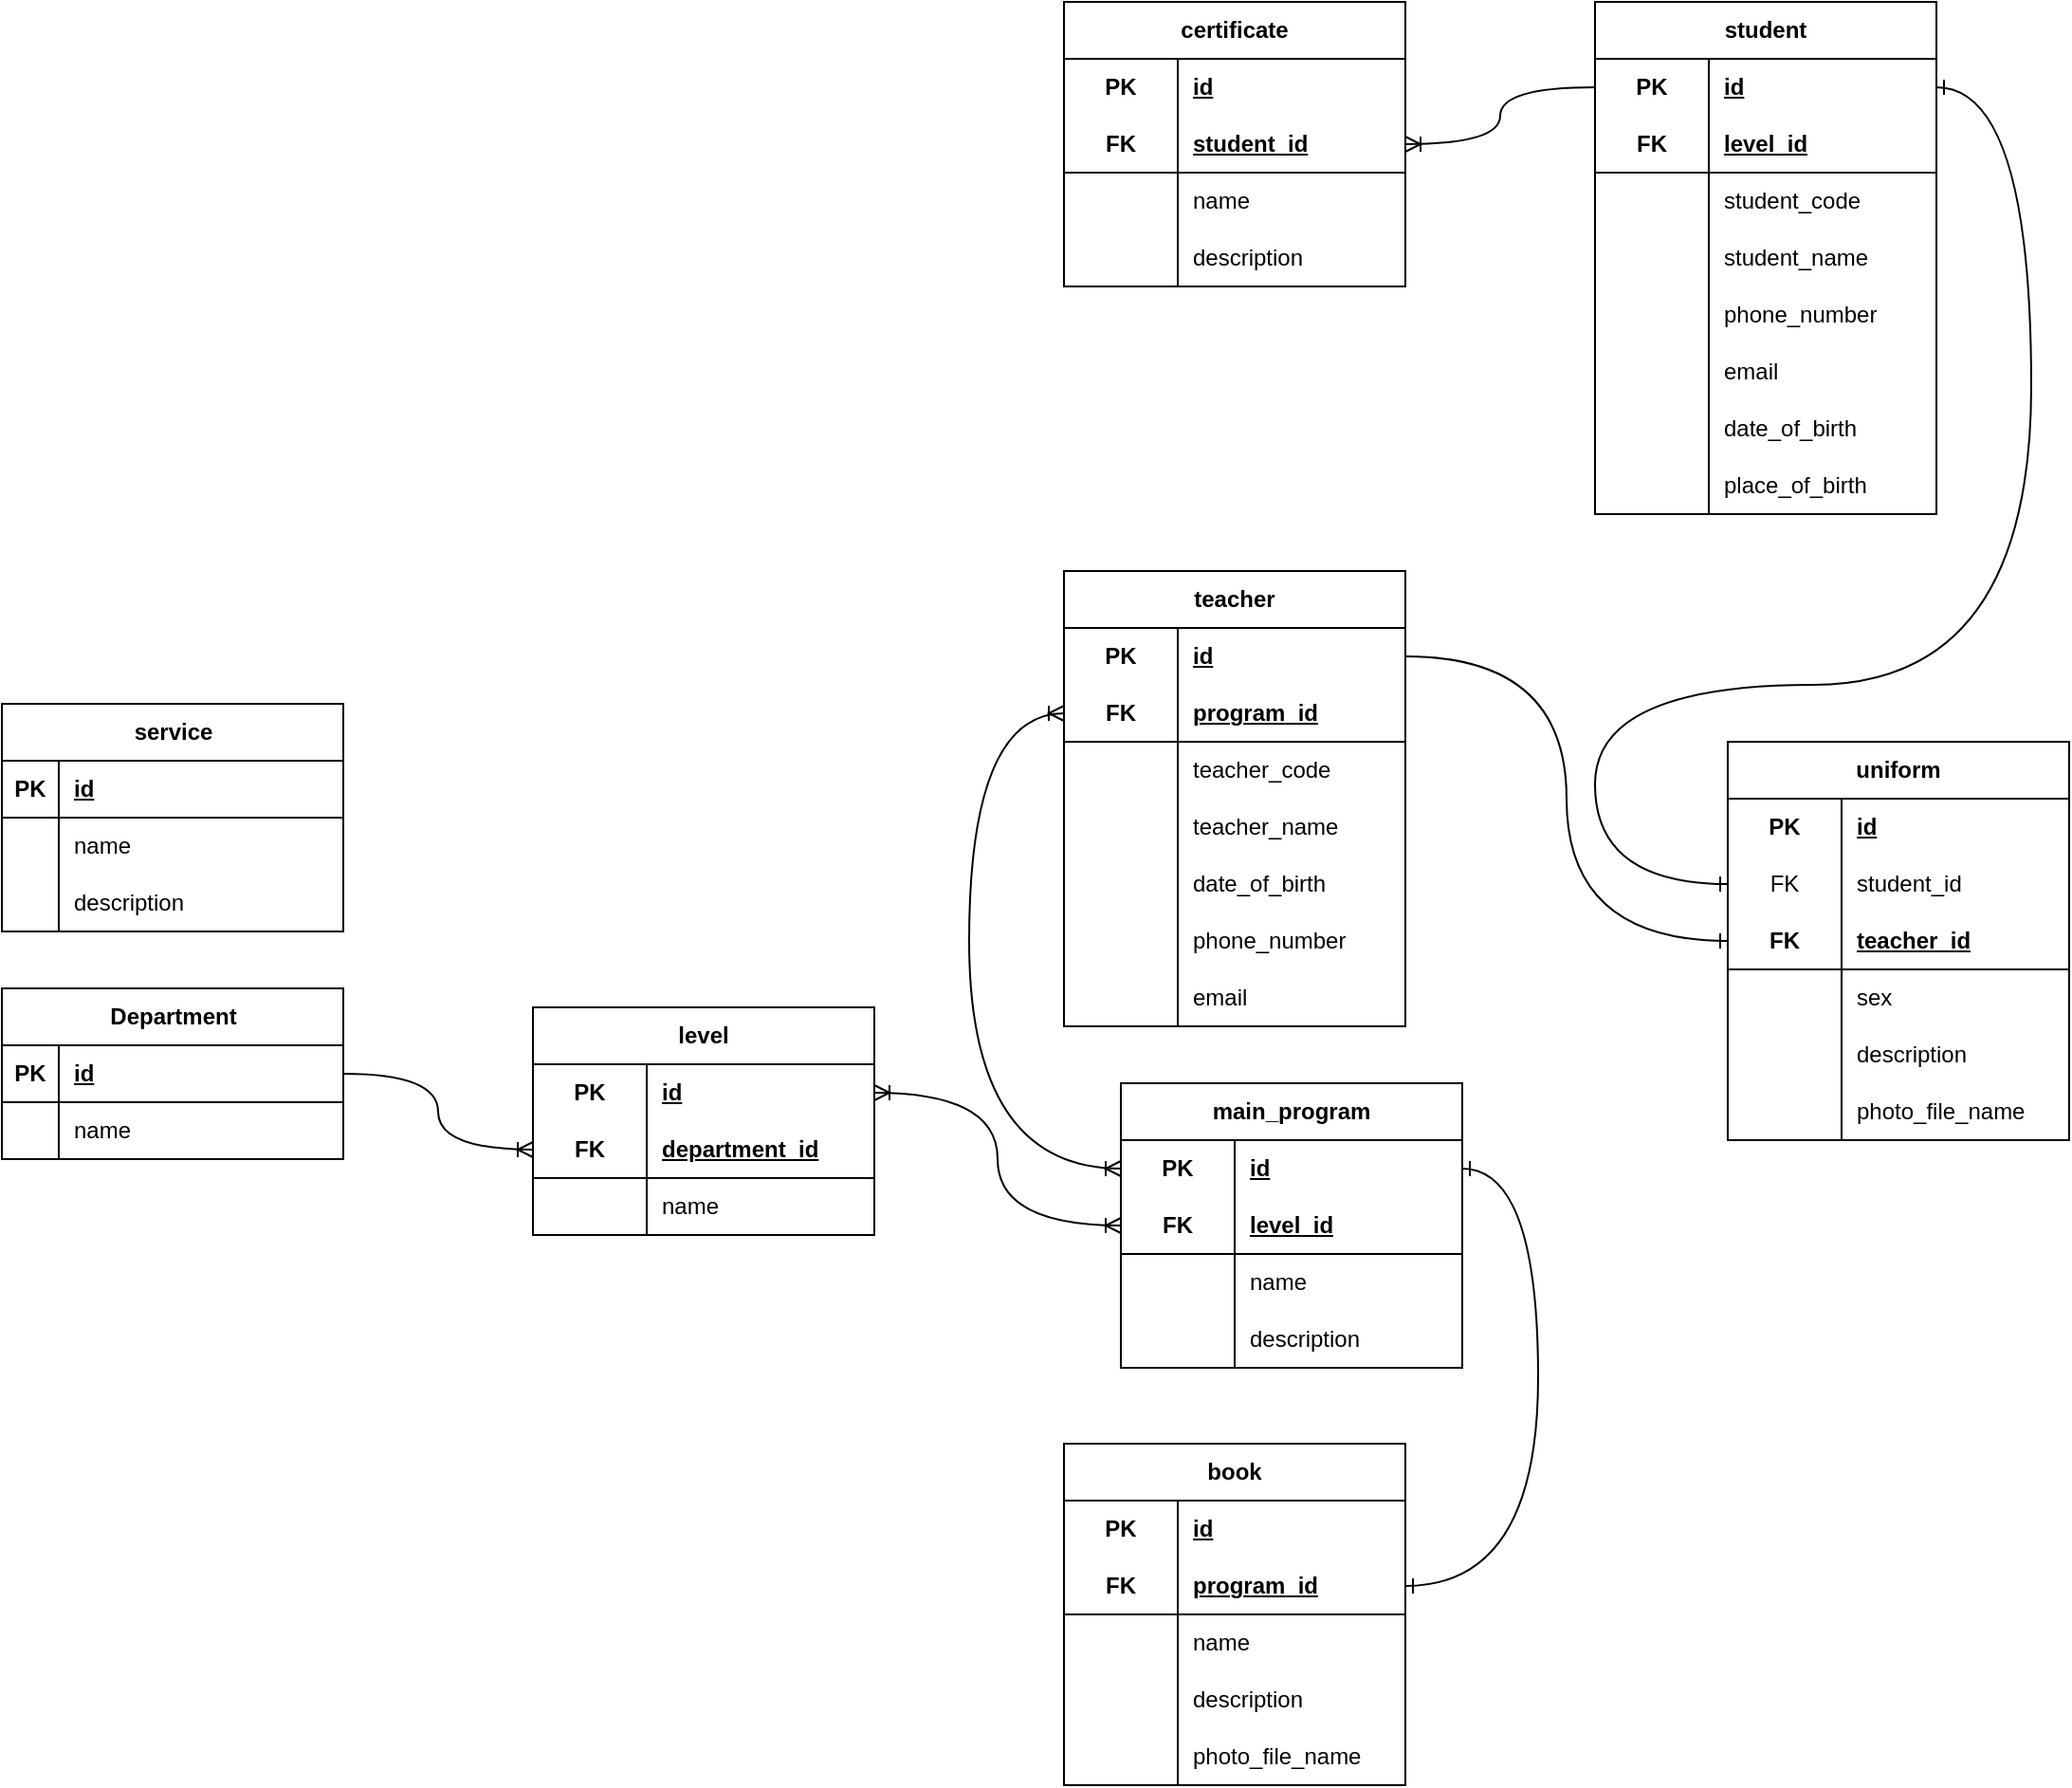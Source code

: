 <mxfile version="21.2.1" type="device">
  <diagram name="Page-1" id="y0yz9DbKpWR77viujBq3">
    <mxGraphModel dx="733" dy="1543" grid="1" gridSize="10" guides="1" tooltips="1" connect="1" arrows="1" fold="1" page="1" pageScale="1" pageWidth="850" pageHeight="1100" math="0" shadow="0">
      <root>
        <mxCell id="0" />
        <mxCell id="1" parent="0" />
        <mxCell id="EQfJL6m2BL5S4sJNzxss-1" value="Department" style="shape=table;startSize=30;container=1;collapsible=1;childLayout=tableLayout;fixedRows=1;rowLines=0;fontStyle=1;align=center;resizeLast=1;html=1;" vertex="1" parent="1">
          <mxGeometry x="30" y="120" width="180" height="90" as="geometry" />
        </mxCell>
        <mxCell id="EQfJL6m2BL5S4sJNzxss-2" value="" style="shape=tableRow;horizontal=0;startSize=0;swimlaneHead=0;swimlaneBody=0;fillColor=none;collapsible=0;dropTarget=0;points=[[0,0.5],[1,0.5]];portConstraint=eastwest;top=0;left=0;right=0;bottom=1;" vertex="1" parent="EQfJL6m2BL5S4sJNzxss-1">
          <mxGeometry y="30" width="180" height="30" as="geometry" />
        </mxCell>
        <mxCell id="EQfJL6m2BL5S4sJNzxss-3" value="PK" style="shape=partialRectangle;connectable=0;fillColor=none;top=0;left=0;bottom=0;right=0;fontStyle=1;overflow=hidden;whiteSpace=wrap;html=1;" vertex="1" parent="EQfJL6m2BL5S4sJNzxss-2">
          <mxGeometry width="30" height="30" as="geometry">
            <mxRectangle width="30" height="30" as="alternateBounds" />
          </mxGeometry>
        </mxCell>
        <mxCell id="EQfJL6m2BL5S4sJNzxss-4" value="id" style="shape=partialRectangle;connectable=0;fillColor=none;top=0;left=0;bottom=0;right=0;align=left;spacingLeft=6;fontStyle=5;overflow=hidden;whiteSpace=wrap;html=1;" vertex="1" parent="EQfJL6m2BL5S4sJNzxss-2">
          <mxGeometry x="30" width="150" height="30" as="geometry">
            <mxRectangle width="150" height="30" as="alternateBounds" />
          </mxGeometry>
        </mxCell>
        <mxCell id="EQfJL6m2BL5S4sJNzxss-5" value="" style="shape=tableRow;horizontal=0;startSize=0;swimlaneHead=0;swimlaneBody=0;fillColor=none;collapsible=0;dropTarget=0;points=[[0,0.5],[1,0.5]];portConstraint=eastwest;top=0;left=0;right=0;bottom=0;" vertex="1" parent="EQfJL6m2BL5S4sJNzxss-1">
          <mxGeometry y="60" width="180" height="30" as="geometry" />
        </mxCell>
        <mxCell id="EQfJL6m2BL5S4sJNzxss-6" value="" style="shape=partialRectangle;connectable=0;fillColor=none;top=0;left=0;bottom=0;right=0;editable=1;overflow=hidden;whiteSpace=wrap;html=1;" vertex="1" parent="EQfJL6m2BL5S4sJNzxss-5">
          <mxGeometry width="30" height="30" as="geometry">
            <mxRectangle width="30" height="30" as="alternateBounds" />
          </mxGeometry>
        </mxCell>
        <mxCell id="EQfJL6m2BL5S4sJNzxss-7" value="name" style="shape=partialRectangle;connectable=0;fillColor=none;top=0;left=0;bottom=0;right=0;align=left;spacingLeft=6;overflow=hidden;whiteSpace=wrap;html=1;" vertex="1" parent="EQfJL6m2BL5S4sJNzxss-5">
          <mxGeometry x="30" width="150" height="30" as="geometry">
            <mxRectangle width="150" height="30" as="alternateBounds" />
          </mxGeometry>
        </mxCell>
        <mxCell id="EQfJL6m2BL5S4sJNzxss-14" value="level" style="shape=table;startSize=30;container=1;collapsible=1;childLayout=tableLayout;fixedRows=1;rowLines=0;fontStyle=1;align=center;resizeLast=1;html=1;whiteSpace=wrap;" vertex="1" parent="1">
          <mxGeometry x="310" y="130" width="180" height="120" as="geometry" />
        </mxCell>
        <mxCell id="EQfJL6m2BL5S4sJNzxss-15" value="" style="shape=tableRow;horizontal=0;startSize=0;swimlaneHead=0;swimlaneBody=0;fillColor=none;collapsible=0;dropTarget=0;points=[[0,0.5],[1,0.5]];portConstraint=eastwest;top=0;left=0;right=0;bottom=0;html=1;" vertex="1" parent="EQfJL6m2BL5S4sJNzxss-14">
          <mxGeometry y="30" width="180" height="30" as="geometry" />
        </mxCell>
        <mxCell id="EQfJL6m2BL5S4sJNzxss-16" value="PK" style="shape=partialRectangle;connectable=0;fillColor=none;top=0;left=0;bottom=0;right=0;fontStyle=1;overflow=hidden;html=1;whiteSpace=wrap;" vertex="1" parent="EQfJL6m2BL5S4sJNzxss-15">
          <mxGeometry width="60" height="30" as="geometry">
            <mxRectangle width="60" height="30" as="alternateBounds" />
          </mxGeometry>
        </mxCell>
        <mxCell id="EQfJL6m2BL5S4sJNzxss-17" value="id" style="shape=partialRectangle;connectable=0;fillColor=none;top=0;left=0;bottom=0;right=0;align=left;spacingLeft=6;fontStyle=5;overflow=hidden;html=1;whiteSpace=wrap;" vertex="1" parent="EQfJL6m2BL5S4sJNzxss-15">
          <mxGeometry x="60" width="120" height="30" as="geometry">
            <mxRectangle width="120" height="30" as="alternateBounds" />
          </mxGeometry>
        </mxCell>
        <mxCell id="EQfJL6m2BL5S4sJNzxss-18" value="" style="shape=tableRow;horizontal=0;startSize=0;swimlaneHead=0;swimlaneBody=0;fillColor=none;collapsible=0;dropTarget=0;points=[[0,0.5],[1,0.5]];portConstraint=eastwest;top=0;left=0;right=0;bottom=1;html=1;" vertex="1" parent="EQfJL6m2BL5S4sJNzxss-14">
          <mxGeometry y="60" width="180" height="30" as="geometry" />
        </mxCell>
        <mxCell id="EQfJL6m2BL5S4sJNzxss-19" value="FK" style="shape=partialRectangle;connectable=0;fillColor=none;top=0;left=0;bottom=0;right=0;fontStyle=1;overflow=hidden;html=1;whiteSpace=wrap;" vertex="1" parent="EQfJL6m2BL5S4sJNzxss-18">
          <mxGeometry width="60" height="30" as="geometry">
            <mxRectangle width="60" height="30" as="alternateBounds" />
          </mxGeometry>
        </mxCell>
        <mxCell id="EQfJL6m2BL5S4sJNzxss-20" value="department_id" style="shape=partialRectangle;connectable=0;fillColor=none;top=0;left=0;bottom=0;right=0;align=left;spacingLeft=6;fontStyle=5;overflow=hidden;html=1;whiteSpace=wrap;" vertex="1" parent="EQfJL6m2BL5S4sJNzxss-18">
          <mxGeometry x="60" width="120" height="30" as="geometry">
            <mxRectangle width="120" height="30" as="alternateBounds" />
          </mxGeometry>
        </mxCell>
        <mxCell id="EQfJL6m2BL5S4sJNzxss-21" value="" style="shape=tableRow;horizontal=0;startSize=0;swimlaneHead=0;swimlaneBody=0;fillColor=none;collapsible=0;dropTarget=0;points=[[0,0.5],[1,0.5]];portConstraint=eastwest;top=0;left=0;right=0;bottom=0;html=1;" vertex="1" parent="EQfJL6m2BL5S4sJNzxss-14">
          <mxGeometry y="90" width="180" height="30" as="geometry" />
        </mxCell>
        <mxCell id="EQfJL6m2BL5S4sJNzxss-22" value="" style="shape=partialRectangle;connectable=0;fillColor=none;top=0;left=0;bottom=0;right=0;editable=1;overflow=hidden;html=1;whiteSpace=wrap;" vertex="1" parent="EQfJL6m2BL5S4sJNzxss-21">
          <mxGeometry width="60" height="30" as="geometry">
            <mxRectangle width="60" height="30" as="alternateBounds" />
          </mxGeometry>
        </mxCell>
        <mxCell id="EQfJL6m2BL5S4sJNzxss-23" value="name" style="shape=partialRectangle;connectable=0;fillColor=none;top=0;left=0;bottom=0;right=0;align=left;spacingLeft=6;overflow=hidden;html=1;whiteSpace=wrap;" vertex="1" parent="EQfJL6m2BL5S4sJNzxss-21">
          <mxGeometry x="60" width="120" height="30" as="geometry">
            <mxRectangle width="120" height="30" as="alternateBounds" />
          </mxGeometry>
        </mxCell>
        <mxCell id="EQfJL6m2BL5S4sJNzxss-30" value="main_program" style="shape=table;startSize=30;container=1;collapsible=1;childLayout=tableLayout;fixedRows=1;rowLines=0;fontStyle=1;align=center;resizeLast=1;html=1;whiteSpace=wrap;" vertex="1" parent="1">
          <mxGeometry x="620" y="170" width="180" height="150" as="geometry" />
        </mxCell>
        <mxCell id="EQfJL6m2BL5S4sJNzxss-31" value="" style="shape=tableRow;horizontal=0;startSize=0;swimlaneHead=0;swimlaneBody=0;fillColor=none;collapsible=0;dropTarget=0;points=[[0,0.5],[1,0.5]];portConstraint=eastwest;top=0;left=0;right=0;bottom=0;html=1;" vertex="1" parent="EQfJL6m2BL5S4sJNzxss-30">
          <mxGeometry y="30" width="180" height="30" as="geometry" />
        </mxCell>
        <mxCell id="EQfJL6m2BL5S4sJNzxss-32" value="PK" style="shape=partialRectangle;connectable=0;fillColor=none;top=0;left=0;bottom=0;right=0;fontStyle=1;overflow=hidden;html=1;whiteSpace=wrap;" vertex="1" parent="EQfJL6m2BL5S4sJNzxss-31">
          <mxGeometry width="60" height="30" as="geometry">
            <mxRectangle width="60" height="30" as="alternateBounds" />
          </mxGeometry>
        </mxCell>
        <mxCell id="EQfJL6m2BL5S4sJNzxss-33" value="id" style="shape=partialRectangle;connectable=0;fillColor=none;top=0;left=0;bottom=0;right=0;align=left;spacingLeft=6;fontStyle=5;overflow=hidden;html=1;whiteSpace=wrap;" vertex="1" parent="EQfJL6m2BL5S4sJNzxss-31">
          <mxGeometry x="60" width="120" height="30" as="geometry">
            <mxRectangle width="120" height="30" as="alternateBounds" />
          </mxGeometry>
        </mxCell>
        <mxCell id="EQfJL6m2BL5S4sJNzxss-34" value="" style="shape=tableRow;horizontal=0;startSize=0;swimlaneHead=0;swimlaneBody=0;fillColor=none;collapsible=0;dropTarget=0;points=[[0,0.5],[1,0.5]];portConstraint=eastwest;top=0;left=0;right=0;bottom=1;html=1;" vertex="1" parent="EQfJL6m2BL5S4sJNzxss-30">
          <mxGeometry y="60" width="180" height="30" as="geometry" />
        </mxCell>
        <mxCell id="EQfJL6m2BL5S4sJNzxss-35" value="FK" style="shape=partialRectangle;connectable=0;fillColor=none;top=0;left=0;bottom=0;right=0;fontStyle=1;overflow=hidden;html=1;whiteSpace=wrap;" vertex="1" parent="EQfJL6m2BL5S4sJNzxss-34">
          <mxGeometry width="60" height="30" as="geometry">
            <mxRectangle width="60" height="30" as="alternateBounds" />
          </mxGeometry>
        </mxCell>
        <mxCell id="EQfJL6m2BL5S4sJNzxss-36" value="level_id" style="shape=partialRectangle;connectable=0;fillColor=none;top=0;left=0;bottom=0;right=0;align=left;spacingLeft=6;fontStyle=5;overflow=hidden;html=1;whiteSpace=wrap;" vertex="1" parent="EQfJL6m2BL5S4sJNzxss-34">
          <mxGeometry x="60" width="120" height="30" as="geometry">
            <mxRectangle width="120" height="30" as="alternateBounds" />
          </mxGeometry>
        </mxCell>
        <mxCell id="EQfJL6m2BL5S4sJNzxss-37" value="" style="shape=tableRow;horizontal=0;startSize=0;swimlaneHead=0;swimlaneBody=0;fillColor=none;collapsible=0;dropTarget=0;points=[[0,0.5],[1,0.5]];portConstraint=eastwest;top=0;left=0;right=0;bottom=0;html=1;" vertex="1" parent="EQfJL6m2BL5S4sJNzxss-30">
          <mxGeometry y="90" width="180" height="30" as="geometry" />
        </mxCell>
        <mxCell id="EQfJL6m2BL5S4sJNzxss-38" value="" style="shape=partialRectangle;connectable=0;fillColor=none;top=0;left=0;bottom=0;right=0;editable=1;overflow=hidden;html=1;whiteSpace=wrap;" vertex="1" parent="EQfJL6m2BL5S4sJNzxss-37">
          <mxGeometry width="60" height="30" as="geometry">
            <mxRectangle width="60" height="30" as="alternateBounds" />
          </mxGeometry>
        </mxCell>
        <mxCell id="EQfJL6m2BL5S4sJNzxss-39" value="name" style="shape=partialRectangle;connectable=0;fillColor=none;top=0;left=0;bottom=0;right=0;align=left;spacingLeft=6;overflow=hidden;html=1;whiteSpace=wrap;" vertex="1" parent="EQfJL6m2BL5S4sJNzxss-37">
          <mxGeometry x="60" width="120" height="30" as="geometry">
            <mxRectangle width="120" height="30" as="alternateBounds" />
          </mxGeometry>
        </mxCell>
        <mxCell id="EQfJL6m2BL5S4sJNzxss-40" value="" style="shape=tableRow;horizontal=0;startSize=0;swimlaneHead=0;swimlaneBody=0;fillColor=none;collapsible=0;dropTarget=0;points=[[0,0.5],[1,0.5]];portConstraint=eastwest;top=0;left=0;right=0;bottom=0;html=1;" vertex="1" parent="EQfJL6m2BL5S4sJNzxss-30">
          <mxGeometry y="120" width="180" height="30" as="geometry" />
        </mxCell>
        <mxCell id="EQfJL6m2BL5S4sJNzxss-41" value="" style="shape=partialRectangle;connectable=0;fillColor=none;top=0;left=0;bottom=0;right=0;editable=1;overflow=hidden;html=1;whiteSpace=wrap;" vertex="1" parent="EQfJL6m2BL5S4sJNzxss-40">
          <mxGeometry width="60" height="30" as="geometry">
            <mxRectangle width="60" height="30" as="alternateBounds" />
          </mxGeometry>
        </mxCell>
        <mxCell id="EQfJL6m2BL5S4sJNzxss-42" value="description" style="shape=partialRectangle;connectable=0;fillColor=none;top=0;left=0;bottom=0;right=0;align=left;spacingLeft=6;overflow=hidden;html=1;whiteSpace=wrap;" vertex="1" parent="EQfJL6m2BL5S4sJNzxss-40">
          <mxGeometry x="60" width="120" height="30" as="geometry">
            <mxRectangle width="120" height="30" as="alternateBounds" />
          </mxGeometry>
        </mxCell>
        <mxCell id="EQfJL6m2BL5S4sJNzxss-43" style="edgeStyle=orthogonalEdgeStyle;rounded=0;orthogonalLoop=1;jettySize=auto;html=1;entryX=0;entryY=0.5;entryDx=0;entryDy=0;endArrow=ERoneToMany;endFill=0;startArrow=ERoneToMany;startFill=0;curved=1;" edge="1" parent="1" source="EQfJL6m2BL5S4sJNzxss-15" target="EQfJL6m2BL5S4sJNzxss-34">
          <mxGeometry relative="1" as="geometry" />
        </mxCell>
        <mxCell id="EQfJL6m2BL5S4sJNzxss-44" style="edgeStyle=orthogonalEdgeStyle;rounded=0;orthogonalLoop=1;jettySize=auto;html=1;entryX=0;entryY=0.5;entryDx=0;entryDy=0;curved=1;endArrow=ERoneToMany;endFill=0;" edge="1" parent="1" source="EQfJL6m2BL5S4sJNzxss-2" target="EQfJL6m2BL5S4sJNzxss-18">
          <mxGeometry relative="1" as="geometry" />
        </mxCell>
        <mxCell id="EQfJL6m2BL5S4sJNzxss-45" value="book" style="shape=table;startSize=30;container=1;collapsible=1;childLayout=tableLayout;fixedRows=1;rowLines=0;fontStyle=1;align=center;resizeLast=1;html=1;whiteSpace=wrap;" vertex="1" parent="1">
          <mxGeometry x="590" y="360" width="180" height="180" as="geometry" />
        </mxCell>
        <mxCell id="EQfJL6m2BL5S4sJNzxss-46" value="" style="shape=tableRow;horizontal=0;startSize=0;swimlaneHead=0;swimlaneBody=0;fillColor=none;collapsible=0;dropTarget=0;points=[[0,0.5],[1,0.5]];portConstraint=eastwest;top=0;left=0;right=0;bottom=0;html=1;" vertex="1" parent="EQfJL6m2BL5S4sJNzxss-45">
          <mxGeometry y="30" width="180" height="30" as="geometry" />
        </mxCell>
        <mxCell id="EQfJL6m2BL5S4sJNzxss-47" value="PK" style="shape=partialRectangle;connectable=0;fillColor=none;top=0;left=0;bottom=0;right=0;fontStyle=1;overflow=hidden;html=1;whiteSpace=wrap;" vertex="1" parent="EQfJL6m2BL5S4sJNzxss-46">
          <mxGeometry width="60" height="30" as="geometry">
            <mxRectangle width="60" height="30" as="alternateBounds" />
          </mxGeometry>
        </mxCell>
        <mxCell id="EQfJL6m2BL5S4sJNzxss-48" value="id" style="shape=partialRectangle;connectable=0;fillColor=none;top=0;left=0;bottom=0;right=0;align=left;spacingLeft=6;fontStyle=5;overflow=hidden;html=1;whiteSpace=wrap;" vertex="1" parent="EQfJL6m2BL5S4sJNzxss-46">
          <mxGeometry x="60" width="120" height="30" as="geometry">
            <mxRectangle width="120" height="30" as="alternateBounds" />
          </mxGeometry>
        </mxCell>
        <mxCell id="EQfJL6m2BL5S4sJNzxss-49" value="" style="shape=tableRow;horizontal=0;startSize=0;swimlaneHead=0;swimlaneBody=0;fillColor=none;collapsible=0;dropTarget=0;points=[[0,0.5],[1,0.5]];portConstraint=eastwest;top=0;left=0;right=0;bottom=1;html=1;" vertex="1" parent="EQfJL6m2BL5S4sJNzxss-45">
          <mxGeometry y="60" width="180" height="30" as="geometry" />
        </mxCell>
        <mxCell id="EQfJL6m2BL5S4sJNzxss-50" value="FK" style="shape=partialRectangle;connectable=0;fillColor=none;top=0;left=0;bottom=0;right=0;fontStyle=1;overflow=hidden;html=1;whiteSpace=wrap;" vertex="1" parent="EQfJL6m2BL5S4sJNzxss-49">
          <mxGeometry width="60" height="30" as="geometry">
            <mxRectangle width="60" height="30" as="alternateBounds" />
          </mxGeometry>
        </mxCell>
        <mxCell id="EQfJL6m2BL5S4sJNzxss-51" value="program_id" style="shape=partialRectangle;connectable=0;fillColor=none;top=0;left=0;bottom=0;right=0;align=left;spacingLeft=6;fontStyle=5;overflow=hidden;html=1;whiteSpace=wrap;" vertex="1" parent="EQfJL6m2BL5S4sJNzxss-49">
          <mxGeometry x="60" width="120" height="30" as="geometry">
            <mxRectangle width="120" height="30" as="alternateBounds" />
          </mxGeometry>
        </mxCell>
        <mxCell id="EQfJL6m2BL5S4sJNzxss-52" value="" style="shape=tableRow;horizontal=0;startSize=0;swimlaneHead=0;swimlaneBody=0;fillColor=none;collapsible=0;dropTarget=0;points=[[0,0.5],[1,0.5]];portConstraint=eastwest;top=0;left=0;right=0;bottom=0;html=1;" vertex="1" parent="EQfJL6m2BL5S4sJNzxss-45">
          <mxGeometry y="90" width="180" height="30" as="geometry" />
        </mxCell>
        <mxCell id="EQfJL6m2BL5S4sJNzxss-53" value="" style="shape=partialRectangle;connectable=0;fillColor=none;top=0;left=0;bottom=0;right=0;editable=1;overflow=hidden;html=1;whiteSpace=wrap;" vertex="1" parent="EQfJL6m2BL5S4sJNzxss-52">
          <mxGeometry width="60" height="30" as="geometry">
            <mxRectangle width="60" height="30" as="alternateBounds" />
          </mxGeometry>
        </mxCell>
        <mxCell id="EQfJL6m2BL5S4sJNzxss-54" value="name" style="shape=partialRectangle;connectable=0;fillColor=none;top=0;left=0;bottom=0;right=0;align=left;spacingLeft=6;overflow=hidden;html=1;whiteSpace=wrap;" vertex="1" parent="EQfJL6m2BL5S4sJNzxss-52">
          <mxGeometry x="60" width="120" height="30" as="geometry">
            <mxRectangle width="120" height="30" as="alternateBounds" />
          </mxGeometry>
        </mxCell>
        <mxCell id="EQfJL6m2BL5S4sJNzxss-55" value="" style="shape=tableRow;horizontal=0;startSize=0;swimlaneHead=0;swimlaneBody=0;fillColor=none;collapsible=0;dropTarget=0;points=[[0,0.5],[1,0.5]];portConstraint=eastwest;top=0;left=0;right=0;bottom=0;html=1;" vertex="1" parent="EQfJL6m2BL5S4sJNzxss-45">
          <mxGeometry y="120" width="180" height="30" as="geometry" />
        </mxCell>
        <mxCell id="EQfJL6m2BL5S4sJNzxss-56" value="" style="shape=partialRectangle;connectable=0;fillColor=none;top=0;left=0;bottom=0;right=0;editable=1;overflow=hidden;html=1;whiteSpace=wrap;" vertex="1" parent="EQfJL6m2BL5S4sJNzxss-55">
          <mxGeometry width="60" height="30" as="geometry">
            <mxRectangle width="60" height="30" as="alternateBounds" />
          </mxGeometry>
        </mxCell>
        <mxCell id="EQfJL6m2BL5S4sJNzxss-57" value="description" style="shape=partialRectangle;connectable=0;fillColor=none;top=0;left=0;bottom=0;right=0;align=left;spacingLeft=6;overflow=hidden;html=1;whiteSpace=wrap;" vertex="1" parent="EQfJL6m2BL5S4sJNzxss-55">
          <mxGeometry x="60" width="120" height="30" as="geometry">
            <mxRectangle width="120" height="30" as="alternateBounds" />
          </mxGeometry>
        </mxCell>
        <mxCell id="EQfJL6m2BL5S4sJNzxss-62" value="" style="shape=tableRow;horizontal=0;startSize=0;swimlaneHead=0;swimlaneBody=0;fillColor=none;collapsible=0;dropTarget=0;points=[[0,0.5],[1,0.5]];portConstraint=eastwest;top=0;left=0;right=0;bottom=0;html=1;" vertex="1" parent="EQfJL6m2BL5S4sJNzxss-45">
          <mxGeometry y="150" width="180" height="30" as="geometry" />
        </mxCell>
        <mxCell id="EQfJL6m2BL5S4sJNzxss-63" value="" style="shape=partialRectangle;connectable=0;fillColor=none;top=0;left=0;bottom=0;right=0;editable=1;overflow=hidden;html=1;whiteSpace=wrap;" vertex="1" parent="EQfJL6m2BL5S4sJNzxss-62">
          <mxGeometry width="60" height="30" as="geometry">
            <mxRectangle width="60" height="30" as="alternateBounds" />
          </mxGeometry>
        </mxCell>
        <mxCell id="EQfJL6m2BL5S4sJNzxss-64" value="photo_file_name" style="shape=partialRectangle;connectable=0;fillColor=none;top=0;left=0;bottom=0;right=0;align=left;spacingLeft=6;overflow=hidden;html=1;whiteSpace=wrap;" vertex="1" parent="EQfJL6m2BL5S4sJNzxss-62">
          <mxGeometry x="60" width="120" height="30" as="geometry">
            <mxRectangle width="120" height="30" as="alternateBounds" />
          </mxGeometry>
        </mxCell>
        <mxCell id="EQfJL6m2BL5S4sJNzxss-58" style="edgeStyle=orthogonalEdgeStyle;rounded=0;orthogonalLoop=1;jettySize=auto;html=1;entryX=1;entryY=0.5;entryDx=0;entryDy=0;curved=1;endArrow=ERone;endFill=0;startArrow=ERone;startFill=0;" edge="1" parent="1" source="EQfJL6m2BL5S4sJNzxss-31" target="EQfJL6m2BL5S4sJNzxss-49">
          <mxGeometry relative="1" as="geometry">
            <Array as="points">
              <mxPoint x="840" y="215" />
              <mxPoint x="840" y="435" />
            </Array>
          </mxGeometry>
        </mxCell>
        <mxCell id="EQfJL6m2BL5S4sJNzxss-65" value="teacher" style="shape=table;startSize=30;container=1;collapsible=1;childLayout=tableLayout;fixedRows=1;rowLines=0;fontStyle=1;align=center;resizeLast=1;html=1;whiteSpace=wrap;" vertex="1" parent="1">
          <mxGeometry x="590" y="-100" width="180" height="240" as="geometry" />
        </mxCell>
        <mxCell id="EQfJL6m2BL5S4sJNzxss-66" value="" style="shape=tableRow;horizontal=0;startSize=0;swimlaneHead=0;swimlaneBody=0;fillColor=none;collapsible=0;dropTarget=0;points=[[0,0.5],[1,0.5]];portConstraint=eastwest;top=0;left=0;right=0;bottom=0;html=1;" vertex="1" parent="EQfJL6m2BL5S4sJNzxss-65">
          <mxGeometry y="30" width="180" height="30" as="geometry" />
        </mxCell>
        <mxCell id="EQfJL6m2BL5S4sJNzxss-67" value="PK" style="shape=partialRectangle;connectable=0;fillColor=none;top=0;left=0;bottom=0;right=0;fontStyle=1;overflow=hidden;html=1;whiteSpace=wrap;" vertex="1" parent="EQfJL6m2BL5S4sJNzxss-66">
          <mxGeometry width="60" height="30" as="geometry">
            <mxRectangle width="60" height="30" as="alternateBounds" />
          </mxGeometry>
        </mxCell>
        <mxCell id="EQfJL6m2BL5S4sJNzxss-68" value="id" style="shape=partialRectangle;connectable=0;fillColor=none;top=0;left=0;bottom=0;right=0;align=left;spacingLeft=6;fontStyle=5;overflow=hidden;html=1;whiteSpace=wrap;" vertex="1" parent="EQfJL6m2BL5S4sJNzxss-66">
          <mxGeometry x="60" width="120" height="30" as="geometry">
            <mxRectangle width="120" height="30" as="alternateBounds" />
          </mxGeometry>
        </mxCell>
        <mxCell id="EQfJL6m2BL5S4sJNzxss-69" value="" style="shape=tableRow;horizontal=0;startSize=0;swimlaneHead=0;swimlaneBody=0;fillColor=none;collapsible=0;dropTarget=0;points=[[0,0.5],[1,0.5]];portConstraint=eastwest;top=0;left=0;right=0;bottom=1;html=1;" vertex="1" parent="EQfJL6m2BL5S4sJNzxss-65">
          <mxGeometry y="60" width="180" height="30" as="geometry" />
        </mxCell>
        <mxCell id="EQfJL6m2BL5S4sJNzxss-70" value="FK" style="shape=partialRectangle;connectable=0;fillColor=none;top=0;left=0;bottom=0;right=0;fontStyle=1;overflow=hidden;html=1;whiteSpace=wrap;" vertex="1" parent="EQfJL6m2BL5S4sJNzxss-69">
          <mxGeometry width="60" height="30" as="geometry">
            <mxRectangle width="60" height="30" as="alternateBounds" />
          </mxGeometry>
        </mxCell>
        <mxCell id="EQfJL6m2BL5S4sJNzxss-71" value="program_id" style="shape=partialRectangle;connectable=0;fillColor=none;top=0;left=0;bottom=0;right=0;align=left;spacingLeft=6;fontStyle=5;overflow=hidden;html=1;whiteSpace=wrap;" vertex="1" parent="EQfJL6m2BL5S4sJNzxss-69">
          <mxGeometry x="60" width="120" height="30" as="geometry">
            <mxRectangle width="120" height="30" as="alternateBounds" />
          </mxGeometry>
        </mxCell>
        <mxCell id="EQfJL6m2BL5S4sJNzxss-72" value="" style="shape=tableRow;horizontal=0;startSize=0;swimlaneHead=0;swimlaneBody=0;fillColor=none;collapsible=0;dropTarget=0;points=[[0,0.5],[1,0.5]];portConstraint=eastwest;top=0;left=0;right=0;bottom=0;html=1;" vertex="1" parent="EQfJL6m2BL5S4sJNzxss-65">
          <mxGeometry y="90" width="180" height="30" as="geometry" />
        </mxCell>
        <mxCell id="EQfJL6m2BL5S4sJNzxss-73" value="" style="shape=partialRectangle;connectable=0;fillColor=none;top=0;left=0;bottom=0;right=0;editable=1;overflow=hidden;html=1;whiteSpace=wrap;" vertex="1" parent="EQfJL6m2BL5S4sJNzxss-72">
          <mxGeometry width="60" height="30" as="geometry">
            <mxRectangle width="60" height="30" as="alternateBounds" />
          </mxGeometry>
        </mxCell>
        <mxCell id="EQfJL6m2BL5S4sJNzxss-74" value="teacher_code" style="shape=partialRectangle;connectable=0;fillColor=none;top=0;left=0;bottom=0;right=0;align=left;spacingLeft=6;overflow=hidden;html=1;whiteSpace=wrap;" vertex="1" parent="EQfJL6m2BL5S4sJNzxss-72">
          <mxGeometry x="60" width="120" height="30" as="geometry">
            <mxRectangle width="120" height="30" as="alternateBounds" />
          </mxGeometry>
        </mxCell>
        <mxCell id="EQfJL6m2BL5S4sJNzxss-75" value="" style="shape=tableRow;horizontal=0;startSize=0;swimlaneHead=0;swimlaneBody=0;fillColor=none;collapsible=0;dropTarget=0;points=[[0,0.5],[1,0.5]];portConstraint=eastwest;top=0;left=0;right=0;bottom=0;html=1;" vertex="1" parent="EQfJL6m2BL5S4sJNzxss-65">
          <mxGeometry y="120" width="180" height="30" as="geometry" />
        </mxCell>
        <mxCell id="EQfJL6m2BL5S4sJNzxss-76" value="" style="shape=partialRectangle;connectable=0;fillColor=none;top=0;left=0;bottom=0;right=0;editable=1;overflow=hidden;html=1;whiteSpace=wrap;" vertex="1" parent="EQfJL6m2BL5S4sJNzxss-75">
          <mxGeometry width="60" height="30" as="geometry">
            <mxRectangle width="60" height="30" as="alternateBounds" />
          </mxGeometry>
        </mxCell>
        <mxCell id="EQfJL6m2BL5S4sJNzxss-77" value="teacher_name" style="shape=partialRectangle;connectable=0;fillColor=none;top=0;left=0;bottom=0;right=0;align=left;spacingLeft=6;overflow=hidden;html=1;whiteSpace=wrap;" vertex="1" parent="EQfJL6m2BL5S4sJNzxss-75">
          <mxGeometry x="60" width="120" height="30" as="geometry">
            <mxRectangle width="120" height="30" as="alternateBounds" />
          </mxGeometry>
        </mxCell>
        <mxCell id="EQfJL6m2BL5S4sJNzxss-159" value="" style="shape=tableRow;horizontal=0;startSize=0;swimlaneHead=0;swimlaneBody=0;fillColor=none;collapsible=0;dropTarget=0;points=[[0,0.5],[1,0.5]];portConstraint=eastwest;top=0;left=0;right=0;bottom=0;html=1;" vertex="1" parent="EQfJL6m2BL5S4sJNzxss-65">
          <mxGeometry y="150" width="180" height="30" as="geometry" />
        </mxCell>
        <mxCell id="EQfJL6m2BL5S4sJNzxss-160" value="" style="shape=partialRectangle;connectable=0;fillColor=none;top=0;left=0;bottom=0;right=0;editable=1;overflow=hidden;html=1;whiteSpace=wrap;" vertex="1" parent="EQfJL6m2BL5S4sJNzxss-159">
          <mxGeometry width="60" height="30" as="geometry">
            <mxRectangle width="60" height="30" as="alternateBounds" />
          </mxGeometry>
        </mxCell>
        <mxCell id="EQfJL6m2BL5S4sJNzxss-161" value="date_of_birth" style="shape=partialRectangle;connectable=0;fillColor=none;top=0;left=0;bottom=0;right=0;align=left;spacingLeft=6;overflow=hidden;html=1;whiteSpace=wrap;" vertex="1" parent="EQfJL6m2BL5S4sJNzxss-159">
          <mxGeometry x="60" width="120" height="30" as="geometry">
            <mxRectangle width="120" height="30" as="alternateBounds" />
          </mxGeometry>
        </mxCell>
        <mxCell id="EQfJL6m2BL5S4sJNzxss-162" value="" style="shape=tableRow;horizontal=0;startSize=0;swimlaneHead=0;swimlaneBody=0;fillColor=none;collapsible=0;dropTarget=0;points=[[0,0.5],[1,0.5]];portConstraint=eastwest;top=0;left=0;right=0;bottom=0;html=1;" vertex="1" parent="EQfJL6m2BL5S4sJNzxss-65">
          <mxGeometry y="180" width="180" height="30" as="geometry" />
        </mxCell>
        <mxCell id="EQfJL6m2BL5S4sJNzxss-163" value="" style="shape=partialRectangle;connectable=0;fillColor=none;top=0;left=0;bottom=0;right=0;editable=1;overflow=hidden;html=1;whiteSpace=wrap;" vertex="1" parent="EQfJL6m2BL5S4sJNzxss-162">
          <mxGeometry width="60" height="30" as="geometry">
            <mxRectangle width="60" height="30" as="alternateBounds" />
          </mxGeometry>
        </mxCell>
        <mxCell id="EQfJL6m2BL5S4sJNzxss-164" value="phone_number" style="shape=partialRectangle;connectable=0;fillColor=none;top=0;left=0;bottom=0;right=0;align=left;spacingLeft=6;overflow=hidden;html=1;whiteSpace=wrap;" vertex="1" parent="EQfJL6m2BL5S4sJNzxss-162">
          <mxGeometry x="60" width="120" height="30" as="geometry">
            <mxRectangle width="120" height="30" as="alternateBounds" />
          </mxGeometry>
        </mxCell>
        <mxCell id="EQfJL6m2BL5S4sJNzxss-165" value="" style="shape=tableRow;horizontal=0;startSize=0;swimlaneHead=0;swimlaneBody=0;fillColor=none;collapsible=0;dropTarget=0;points=[[0,0.5],[1,0.5]];portConstraint=eastwest;top=0;left=0;right=0;bottom=0;html=1;" vertex="1" parent="EQfJL6m2BL5S4sJNzxss-65">
          <mxGeometry y="210" width="180" height="30" as="geometry" />
        </mxCell>
        <mxCell id="EQfJL6m2BL5S4sJNzxss-166" value="" style="shape=partialRectangle;connectable=0;fillColor=none;top=0;left=0;bottom=0;right=0;editable=1;overflow=hidden;html=1;whiteSpace=wrap;" vertex="1" parent="EQfJL6m2BL5S4sJNzxss-165">
          <mxGeometry width="60" height="30" as="geometry">
            <mxRectangle width="60" height="30" as="alternateBounds" />
          </mxGeometry>
        </mxCell>
        <mxCell id="EQfJL6m2BL5S4sJNzxss-167" value="email" style="shape=partialRectangle;connectable=0;fillColor=none;top=0;left=0;bottom=0;right=0;align=left;spacingLeft=6;overflow=hidden;html=1;whiteSpace=wrap;" vertex="1" parent="EQfJL6m2BL5S4sJNzxss-165">
          <mxGeometry x="60" width="120" height="30" as="geometry">
            <mxRectangle width="120" height="30" as="alternateBounds" />
          </mxGeometry>
        </mxCell>
        <mxCell id="EQfJL6m2BL5S4sJNzxss-80" value="uniform" style="shape=table;startSize=30;container=1;collapsible=1;childLayout=tableLayout;fixedRows=1;rowLines=0;fontStyle=1;align=center;resizeLast=1;html=1;whiteSpace=wrap;" vertex="1" parent="1">
          <mxGeometry x="940" y="-10" width="180" height="210" as="geometry" />
        </mxCell>
        <mxCell id="EQfJL6m2BL5S4sJNzxss-81" value="" style="shape=tableRow;horizontal=0;startSize=0;swimlaneHead=0;swimlaneBody=0;fillColor=none;collapsible=0;dropTarget=0;points=[[0,0.5],[1,0.5]];portConstraint=eastwest;top=0;left=0;right=0;bottom=0;html=1;" vertex="1" parent="EQfJL6m2BL5S4sJNzxss-80">
          <mxGeometry y="30" width="180" height="30" as="geometry" />
        </mxCell>
        <mxCell id="EQfJL6m2BL5S4sJNzxss-82" value="PK" style="shape=partialRectangle;connectable=0;fillColor=none;top=0;left=0;bottom=0;right=0;fontStyle=1;overflow=hidden;html=1;whiteSpace=wrap;" vertex="1" parent="EQfJL6m2BL5S4sJNzxss-81">
          <mxGeometry width="60" height="30" as="geometry">
            <mxRectangle width="60" height="30" as="alternateBounds" />
          </mxGeometry>
        </mxCell>
        <mxCell id="EQfJL6m2BL5S4sJNzxss-83" value="id" style="shape=partialRectangle;connectable=0;fillColor=none;top=0;left=0;bottom=0;right=0;align=left;spacingLeft=6;fontStyle=5;overflow=hidden;html=1;whiteSpace=wrap;" vertex="1" parent="EQfJL6m2BL5S4sJNzxss-81">
          <mxGeometry x="60" width="120" height="30" as="geometry">
            <mxRectangle width="120" height="30" as="alternateBounds" />
          </mxGeometry>
        </mxCell>
        <mxCell id="EQfJL6m2BL5S4sJNzxss-97" value="" style="shape=tableRow;horizontal=0;startSize=0;swimlaneHead=0;swimlaneBody=0;fillColor=none;collapsible=0;dropTarget=0;points=[[0,0.5],[1,0.5]];portConstraint=eastwest;top=0;left=0;right=0;bottom=0;" vertex="1" parent="EQfJL6m2BL5S4sJNzxss-80">
          <mxGeometry y="60" width="180" height="30" as="geometry" />
        </mxCell>
        <mxCell id="EQfJL6m2BL5S4sJNzxss-98" value="FK" style="shape=partialRectangle;connectable=0;fillColor=none;top=0;left=0;bottom=0;right=0;fontStyle=0;overflow=hidden;whiteSpace=wrap;html=1;" vertex="1" parent="EQfJL6m2BL5S4sJNzxss-97">
          <mxGeometry width="60" height="30" as="geometry">
            <mxRectangle width="60" height="30" as="alternateBounds" />
          </mxGeometry>
        </mxCell>
        <mxCell id="EQfJL6m2BL5S4sJNzxss-99" value="student_id" style="shape=partialRectangle;connectable=0;fillColor=none;top=0;left=0;bottom=0;right=0;align=left;spacingLeft=6;fontStyle=0;overflow=hidden;whiteSpace=wrap;html=1;" vertex="1" parent="EQfJL6m2BL5S4sJNzxss-97">
          <mxGeometry x="60" width="120" height="30" as="geometry">
            <mxRectangle width="120" height="30" as="alternateBounds" />
          </mxGeometry>
        </mxCell>
        <mxCell id="EQfJL6m2BL5S4sJNzxss-84" value="" style="shape=tableRow;horizontal=0;startSize=0;swimlaneHead=0;swimlaneBody=0;fillColor=none;collapsible=0;dropTarget=0;points=[[0,0.5],[1,0.5]];portConstraint=eastwest;top=0;left=0;right=0;bottom=1;html=1;" vertex="1" parent="EQfJL6m2BL5S4sJNzxss-80">
          <mxGeometry y="90" width="180" height="30" as="geometry" />
        </mxCell>
        <mxCell id="EQfJL6m2BL5S4sJNzxss-85" value="FK" style="shape=partialRectangle;connectable=0;fillColor=none;top=0;left=0;bottom=0;right=0;fontStyle=1;overflow=hidden;html=1;whiteSpace=wrap;" vertex="1" parent="EQfJL6m2BL5S4sJNzxss-84">
          <mxGeometry width="60" height="30" as="geometry">
            <mxRectangle width="60" height="30" as="alternateBounds" />
          </mxGeometry>
        </mxCell>
        <mxCell id="EQfJL6m2BL5S4sJNzxss-86" value="teacher_id" style="shape=partialRectangle;connectable=0;fillColor=none;top=0;left=0;bottom=0;right=0;align=left;spacingLeft=6;fontStyle=5;overflow=hidden;html=1;whiteSpace=wrap;" vertex="1" parent="EQfJL6m2BL5S4sJNzxss-84">
          <mxGeometry x="60" width="120" height="30" as="geometry">
            <mxRectangle width="120" height="30" as="alternateBounds" />
          </mxGeometry>
        </mxCell>
        <mxCell id="EQfJL6m2BL5S4sJNzxss-87" value="" style="shape=tableRow;horizontal=0;startSize=0;swimlaneHead=0;swimlaneBody=0;fillColor=none;collapsible=0;dropTarget=0;points=[[0,0.5],[1,0.5]];portConstraint=eastwest;top=0;left=0;right=0;bottom=0;html=1;" vertex="1" parent="EQfJL6m2BL5S4sJNzxss-80">
          <mxGeometry y="120" width="180" height="30" as="geometry" />
        </mxCell>
        <mxCell id="EQfJL6m2BL5S4sJNzxss-88" value="" style="shape=partialRectangle;connectable=0;fillColor=none;top=0;left=0;bottom=0;right=0;editable=1;overflow=hidden;html=1;whiteSpace=wrap;" vertex="1" parent="EQfJL6m2BL5S4sJNzxss-87">
          <mxGeometry width="60" height="30" as="geometry">
            <mxRectangle width="60" height="30" as="alternateBounds" />
          </mxGeometry>
        </mxCell>
        <mxCell id="EQfJL6m2BL5S4sJNzxss-89" value="sex" style="shape=partialRectangle;connectable=0;fillColor=none;top=0;left=0;bottom=0;right=0;align=left;spacingLeft=6;overflow=hidden;html=1;whiteSpace=wrap;" vertex="1" parent="EQfJL6m2BL5S4sJNzxss-87">
          <mxGeometry x="60" width="120" height="30" as="geometry">
            <mxRectangle width="120" height="30" as="alternateBounds" />
          </mxGeometry>
        </mxCell>
        <mxCell id="EQfJL6m2BL5S4sJNzxss-90" value="" style="shape=tableRow;horizontal=0;startSize=0;swimlaneHead=0;swimlaneBody=0;fillColor=none;collapsible=0;dropTarget=0;points=[[0,0.5],[1,0.5]];portConstraint=eastwest;top=0;left=0;right=0;bottom=0;html=1;" vertex="1" parent="EQfJL6m2BL5S4sJNzxss-80">
          <mxGeometry y="150" width="180" height="30" as="geometry" />
        </mxCell>
        <mxCell id="EQfJL6m2BL5S4sJNzxss-91" value="" style="shape=partialRectangle;connectable=0;fillColor=none;top=0;left=0;bottom=0;right=0;editable=1;overflow=hidden;html=1;whiteSpace=wrap;" vertex="1" parent="EQfJL6m2BL5S4sJNzxss-90">
          <mxGeometry width="60" height="30" as="geometry">
            <mxRectangle width="60" height="30" as="alternateBounds" />
          </mxGeometry>
        </mxCell>
        <mxCell id="EQfJL6m2BL5S4sJNzxss-92" value="description" style="shape=partialRectangle;connectable=0;fillColor=none;top=0;left=0;bottom=0;right=0;align=left;spacingLeft=6;overflow=hidden;html=1;whiteSpace=wrap;" vertex="1" parent="EQfJL6m2BL5S4sJNzxss-90">
          <mxGeometry x="60" width="120" height="30" as="geometry">
            <mxRectangle width="120" height="30" as="alternateBounds" />
          </mxGeometry>
        </mxCell>
        <mxCell id="EQfJL6m2BL5S4sJNzxss-109" value="" style="shape=tableRow;horizontal=0;startSize=0;swimlaneHead=0;swimlaneBody=0;fillColor=none;collapsible=0;dropTarget=0;points=[[0,0.5],[1,0.5]];portConstraint=eastwest;top=0;left=0;right=0;bottom=0;html=1;" vertex="1" parent="EQfJL6m2BL5S4sJNzxss-80">
          <mxGeometry y="180" width="180" height="30" as="geometry" />
        </mxCell>
        <mxCell id="EQfJL6m2BL5S4sJNzxss-110" value="" style="shape=partialRectangle;connectable=0;fillColor=none;top=0;left=0;bottom=0;right=0;editable=1;overflow=hidden;html=1;whiteSpace=wrap;" vertex="1" parent="EQfJL6m2BL5S4sJNzxss-109">
          <mxGeometry width="60" height="30" as="geometry">
            <mxRectangle width="60" height="30" as="alternateBounds" />
          </mxGeometry>
        </mxCell>
        <mxCell id="EQfJL6m2BL5S4sJNzxss-111" value="photo_file_name" style="shape=partialRectangle;connectable=0;fillColor=none;top=0;left=0;bottom=0;right=0;align=left;spacingLeft=6;overflow=hidden;html=1;whiteSpace=wrap;" vertex="1" parent="EQfJL6m2BL5S4sJNzxss-109">
          <mxGeometry x="60" width="120" height="30" as="geometry">
            <mxRectangle width="120" height="30" as="alternateBounds" />
          </mxGeometry>
        </mxCell>
        <mxCell id="EQfJL6m2BL5S4sJNzxss-93" style="edgeStyle=orthogonalEdgeStyle;rounded=0;orthogonalLoop=1;jettySize=auto;html=1;entryX=0;entryY=0.5;entryDx=0;entryDy=0;endArrow=ERone;endFill=0;curved=1;" edge="1" parent="1" source="EQfJL6m2BL5S4sJNzxss-66" target="EQfJL6m2BL5S4sJNzxss-84">
          <mxGeometry relative="1" as="geometry" />
        </mxCell>
        <mxCell id="EQfJL6m2BL5S4sJNzxss-112" value="student" style="shape=table;startSize=30;container=1;collapsible=1;childLayout=tableLayout;fixedRows=1;rowLines=0;fontStyle=1;align=center;resizeLast=1;html=1;whiteSpace=wrap;" vertex="1" parent="1">
          <mxGeometry x="870" y="-400" width="180" height="270" as="geometry" />
        </mxCell>
        <mxCell id="EQfJL6m2BL5S4sJNzxss-113" value="" style="shape=tableRow;horizontal=0;startSize=0;swimlaneHead=0;swimlaneBody=0;fillColor=none;collapsible=0;dropTarget=0;points=[[0,0.5],[1,0.5]];portConstraint=eastwest;top=0;left=0;right=0;bottom=0;html=1;" vertex="1" parent="EQfJL6m2BL5S4sJNzxss-112">
          <mxGeometry y="30" width="180" height="30" as="geometry" />
        </mxCell>
        <mxCell id="EQfJL6m2BL5S4sJNzxss-114" value="PK" style="shape=partialRectangle;connectable=0;fillColor=none;top=0;left=0;bottom=0;right=0;fontStyle=1;overflow=hidden;html=1;whiteSpace=wrap;" vertex="1" parent="EQfJL6m2BL5S4sJNzxss-113">
          <mxGeometry width="60" height="30" as="geometry">
            <mxRectangle width="60" height="30" as="alternateBounds" />
          </mxGeometry>
        </mxCell>
        <mxCell id="EQfJL6m2BL5S4sJNzxss-115" value="id" style="shape=partialRectangle;connectable=0;fillColor=none;top=0;left=0;bottom=0;right=0;align=left;spacingLeft=6;fontStyle=5;overflow=hidden;html=1;whiteSpace=wrap;" vertex="1" parent="EQfJL6m2BL5S4sJNzxss-113">
          <mxGeometry x="60" width="120" height="30" as="geometry">
            <mxRectangle width="120" height="30" as="alternateBounds" />
          </mxGeometry>
        </mxCell>
        <mxCell id="EQfJL6m2BL5S4sJNzxss-116" value="" style="shape=tableRow;horizontal=0;startSize=0;swimlaneHead=0;swimlaneBody=0;fillColor=none;collapsible=0;dropTarget=0;points=[[0,0.5],[1,0.5]];portConstraint=eastwest;top=0;left=0;right=0;bottom=1;html=1;" vertex="1" parent="EQfJL6m2BL5S4sJNzxss-112">
          <mxGeometry y="60" width="180" height="30" as="geometry" />
        </mxCell>
        <mxCell id="EQfJL6m2BL5S4sJNzxss-117" value="FK" style="shape=partialRectangle;connectable=0;fillColor=none;top=0;left=0;bottom=0;right=0;fontStyle=1;overflow=hidden;html=1;whiteSpace=wrap;" vertex="1" parent="EQfJL6m2BL5S4sJNzxss-116">
          <mxGeometry width="60" height="30" as="geometry">
            <mxRectangle width="60" height="30" as="alternateBounds" />
          </mxGeometry>
        </mxCell>
        <mxCell id="EQfJL6m2BL5S4sJNzxss-118" value="level_id" style="shape=partialRectangle;connectable=0;fillColor=none;top=0;left=0;bottom=0;right=0;align=left;spacingLeft=6;fontStyle=5;overflow=hidden;html=1;whiteSpace=wrap;" vertex="1" parent="EQfJL6m2BL5S4sJNzxss-116">
          <mxGeometry x="60" width="120" height="30" as="geometry">
            <mxRectangle width="120" height="30" as="alternateBounds" />
          </mxGeometry>
        </mxCell>
        <mxCell id="EQfJL6m2BL5S4sJNzxss-119" value="" style="shape=tableRow;horizontal=0;startSize=0;swimlaneHead=0;swimlaneBody=0;fillColor=none;collapsible=0;dropTarget=0;points=[[0,0.5],[1,0.5]];portConstraint=eastwest;top=0;left=0;right=0;bottom=0;html=1;" vertex="1" parent="EQfJL6m2BL5S4sJNzxss-112">
          <mxGeometry y="90" width="180" height="30" as="geometry" />
        </mxCell>
        <mxCell id="EQfJL6m2BL5S4sJNzxss-120" value="" style="shape=partialRectangle;connectable=0;fillColor=none;top=0;left=0;bottom=0;right=0;editable=1;overflow=hidden;html=1;whiteSpace=wrap;" vertex="1" parent="EQfJL6m2BL5S4sJNzxss-119">
          <mxGeometry width="60" height="30" as="geometry">
            <mxRectangle width="60" height="30" as="alternateBounds" />
          </mxGeometry>
        </mxCell>
        <mxCell id="EQfJL6m2BL5S4sJNzxss-121" value="student_code" style="shape=partialRectangle;connectable=0;fillColor=none;top=0;left=0;bottom=0;right=0;align=left;spacingLeft=6;overflow=hidden;html=1;whiteSpace=wrap;" vertex="1" parent="EQfJL6m2BL5S4sJNzxss-119">
          <mxGeometry x="60" width="120" height="30" as="geometry">
            <mxRectangle width="120" height="30" as="alternateBounds" />
          </mxGeometry>
        </mxCell>
        <mxCell id="EQfJL6m2BL5S4sJNzxss-122" value="" style="shape=tableRow;horizontal=0;startSize=0;swimlaneHead=0;swimlaneBody=0;fillColor=none;collapsible=0;dropTarget=0;points=[[0,0.5],[1,0.5]];portConstraint=eastwest;top=0;left=0;right=0;bottom=0;html=1;" vertex="1" parent="EQfJL6m2BL5S4sJNzxss-112">
          <mxGeometry y="120" width="180" height="30" as="geometry" />
        </mxCell>
        <mxCell id="EQfJL6m2BL5S4sJNzxss-123" value="" style="shape=partialRectangle;connectable=0;fillColor=none;top=0;left=0;bottom=0;right=0;editable=1;overflow=hidden;html=1;whiteSpace=wrap;" vertex="1" parent="EQfJL6m2BL5S4sJNzxss-122">
          <mxGeometry width="60" height="30" as="geometry">
            <mxRectangle width="60" height="30" as="alternateBounds" />
          </mxGeometry>
        </mxCell>
        <mxCell id="EQfJL6m2BL5S4sJNzxss-124" value="student_name" style="shape=partialRectangle;connectable=0;fillColor=none;top=0;left=0;bottom=0;right=0;align=left;spacingLeft=6;overflow=hidden;html=1;whiteSpace=wrap;" vertex="1" parent="EQfJL6m2BL5S4sJNzxss-122">
          <mxGeometry x="60" width="120" height="30" as="geometry">
            <mxRectangle width="120" height="30" as="alternateBounds" />
          </mxGeometry>
        </mxCell>
        <mxCell id="EQfJL6m2BL5S4sJNzxss-126" value="" style="shape=tableRow;horizontal=0;startSize=0;swimlaneHead=0;swimlaneBody=0;fillColor=none;collapsible=0;dropTarget=0;points=[[0,0.5],[1,0.5]];portConstraint=eastwest;top=0;left=0;right=0;bottom=0;html=1;" vertex="1" parent="EQfJL6m2BL5S4sJNzxss-112">
          <mxGeometry y="150" width="180" height="30" as="geometry" />
        </mxCell>
        <mxCell id="EQfJL6m2BL5S4sJNzxss-127" value="" style="shape=partialRectangle;connectable=0;fillColor=none;top=0;left=0;bottom=0;right=0;editable=1;overflow=hidden;html=1;whiteSpace=wrap;" vertex="1" parent="EQfJL6m2BL5S4sJNzxss-126">
          <mxGeometry width="60" height="30" as="geometry">
            <mxRectangle width="60" height="30" as="alternateBounds" />
          </mxGeometry>
        </mxCell>
        <mxCell id="EQfJL6m2BL5S4sJNzxss-128" value="phone_number" style="shape=partialRectangle;connectable=0;fillColor=none;top=0;left=0;bottom=0;right=0;align=left;spacingLeft=6;overflow=hidden;html=1;whiteSpace=wrap;" vertex="1" parent="EQfJL6m2BL5S4sJNzxss-126">
          <mxGeometry x="60" width="120" height="30" as="geometry">
            <mxRectangle width="120" height="30" as="alternateBounds" />
          </mxGeometry>
        </mxCell>
        <mxCell id="EQfJL6m2BL5S4sJNzxss-147" value="" style="shape=tableRow;horizontal=0;startSize=0;swimlaneHead=0;swimlaneBody=0;fillColor=none;collapsible=0;dropTarget=0;points=[[0,0.5],[1,0.5]];portConstraint=eastwest;top=0;left=0;right=0;bottom=0;html=1;" vertex="1" parent="EQfJL6m2BL5S4sJNzxss-112">
          <mxGeometry y="180" width="180" height="30" as="geometry" />
        </mxCell>
        <mxCell id="EQfJL6m2BL5S4sJNzxss-148" value="" style="shape=partialRectangle;connectable=0;fillColor=none;top=0;left=0;bottom=0;right=0;editable=1;overflow=hidden;html=1;whiteSpace=wrap;" vertex="1" parent="EQfJL6m2BL5S4sJNzxss-147">
          <mxGeometry width="60" height="30" as="geometry">
            <mxRectangle width="60" height="30" as="alternateBounds" />
          </mxGeometry>
        </mxCell>
        <mxCell id="EQfJL6m2BL5S4sJNzxss-149" value="email" style="shape=partialRectangle;connectable=0;fillColor=none;top=0;left=0;bottom=0;right=0;align=left;spacingLeft=6;overflow=hidden;html=1;whiteSpace=wrap;" vertex="1" parent="EQfJL6m2BL5S4sJNzxss-147">
          <mxGeometry x="60" width="120" height="30" as="geometry">
            <mxRectangle width="120" height="30" as="alternateBounds" />
          </mxGeometry>
        </mxCell>
        <mxCell id="EQfJL6m2BL5S4sJNzxss-150" value="" style="shape=tableRow;horizontal=0;startSize=0;swimlaneHead=0;swimlaneBody=0;fillColor=none;collapsible=0;dropTarget=0;points=[[0,0.5],[1,0.5]];portConstraint=eastwest;top=0;left=0;right=0;bottom=0;html=1;" vertex="1" parent="EQfJL6m2BL5S4sJNzxss-112">
          <mxGeometry y="210" width="180" height="30" as="geometry" />
        </mxCell>
        <mxCell id="EQfJL6m2BL5S4sJNzxss-151" value="" style="shape=partialRectangle;connectable=0;fillColor=none;top=0;left=0;bottom=0;right=0;editable=1;overflow=hidden;html=1;whiteSpace=wrap;" vertex="1" parent="EQfJL6m2BL5S4sJNzxss-150">
          <mxGeometry width="60" height="30" as="geometry">
            <mxRectangle width="60" height="30" as="alternateBounds" />
          </mxGeometry>
        </mxCell>
        <mxCell id="EQfJL6m2BL5S4sJNzxss-152" value="date_of_birth" style="shape=partialRectangle;connectable=0;fillColor=none;top=0;left=0;bottom=0;right=0;align=left;spacingLeft=6;overflow=hidden;html=1;whiteSpace=wrap;" vertex="1" parent="EQfJL6m2BL5S4sJNzxss-150">
          <mxGeometry x="60" width="120" height="30" as="geometry">
            <mxRectangle width="120" height="30" as="alternateBounds" />
          </mxGeometry>
        </mxCell>
        <mxCell id="EQfJL6m2BL5S4sJNzxss-153" value="" style="shape=tableRow;horizontal=0;startSize=0;swimlaneHead=0;swimlaneBody=0;fillColor=none;collapsible=0;dropTarget=0;points=[[0,0.5],[1,0.5]];portConstraint=eastwest;top=0;left=0;right=0;bottom=0;html=1;" vertex="1" parent="EQfJL6m2BL5S4sJNzxss-112">
          <mxGeometry y="240" width="180" height="30" as="geometry" />
        </mxCell>
        <mxCell id="EQfJL6m2BL5S4sJNzxss-154" value="" style="shape=partialRectangle;connectable=0;fillColor=none;top=0;left=0;bottom=0;right=0;editable=1;overflow=hidden;html=1;whiteSpace=wrap;" vertex="1" parent="EQfJL6m2BL5S4sJNzxss-153">
          <mxGeometry width="60" height="30" as="geometry">
            <mxRectangle width="60" height="30" as="alternateBounds" />
          </mxGeometry>
        </mxCell>
        <mxCell id="EQfJL6m2BL5S4sJNzxss-155" value="place_of_birth" style="shape=partialRectangle;connectable=0;fillColor=none;top=0;left=0;bottom=0;right=0;align=left;spacingLeft=6;overflow=hidden;html=1;whiteSpace=wrap;" vertex="1" parent="EQfJL6m2BL5S4sJNzxss-153">
          <mxGeometry x="60" width="120" height="30" as="geometry">
            <mxRectangle width="120" height="30" as="alternateBounds" />
          </mxGeometry>
        </mxCell>
        <mxCell id="EQfJL6m2BL5S4sJNzxss-125" style="edgeStyle=orthogonalEdgeStyle;rounded=0;orthogonalLoop=1;jettySize=auto;html=1;entryX=0;entryY=0.5;entryDx=0;entryDy=0;curved=1;endArrow=ERone;endFill=0;startArrow=ERone;startFill=0;" edge="1" parent="1" source="EQfJL6m2BL5S4sJNzxss-113" target="EQfJL6m2BL5S4sJNzxss-97">
          <mxGeometry relative="1" as="geometry">
            <Array as="points">
              <mxPoint x="1100" y="-355" />
              <mxPoint x="1100" y="-40" />
              <mxPoint x="870" y="-40" />
              <mxPoint x="870" y="65" />
            </Array>
          </mxGeometry>
        </mxCell>
        <mxCell id="EQfJL6m2BL5S4sJNzxss-168" style="edgeStyle=orthogonalEdgeStyle;rounded=0;orthogonalLoop=1;jettySize=auto;html=1;entryX=0;entryY=0.5;entryDx=0;entryDy=0;curved=1;endArrow=ERoneToMany;endFill=0;startArrow=ERoneToMany;startFill=0;" edge="1" parent="1" source="EQfJL6m2BL5S4sJNzxss-31" target="EQfJL6m2BL5S4sJNzxss-69">
          <mxGeometry relative="1" as="geometry">
            <Array as="points">
              <mxPoint x="540" y="215" />
              <mxPoint x="540" y="-25" />
            </Array>
          </mxGeometry>
        </mxCell>
        <mxCell id="EQfJL6m2BL5S4sJNzxss-169" value="service" style="shape=table;startSize=30;container=1;collapsible=1;childLayout=tableLayout;fixedRows=1;rowLines=0;fontStyle=1;align=center;resizeLast=1;html=1;" vertex="1" parent="1">
          <mxGeometry x="30" y="-30" width="180" height="120" as="geometry" />
        </mxCell>
        <mxCell id="EQfJL6m2BL5S4sJNzxss-170" value="" style="shape=tableRow;horizontal=0;startSize=0;swimlaneHead=0;swimlaneBody=0;fillColor=none;collapsible=0;dropTarget=0;points=[[0,0.5],[1,0.5]];portConstraint=eastwest;top=0;left=0;right=0;bottom=1;" vertex="1" parent="EQfJL6m2BL5S4sJNzxss-169">
          <mxGeometry y="30" width="180" height="30" as="geometry" />
        </mxCell>
        <mxCell id="EQfJL6m2BL5S4sJNzxss-171" value="PK" style="shape=partialRectangle;connectable=0;fillColor=none;top=0;left=0;bottom=0;right=0;fontStyle=1;overflow=hidden;whiteSpace=wrap;html=1;" vertex="1" parent="EQfJL6m2BL5S4sJNzxss-170">
          <mxGeometry width="30" height="30" as="geometry">
            <mxRectangle width="30" height="30" as="alternateBounds" />
          </mxGeometry>
        </mxCell>
        <mxCell id="EQfJL6m2BL5S4sJNzxss-172" value="id" style="shape=partialRectangle;connectable=0;fillColor=none;top=0;left=0;bottom=0;right=0;align=left;spacingLeft=6;fontStyle=5;overflow=hidden;whiteSpace=wrap;html=1;" vertex="1" parent="EQfJL6m2BL5S4sJNzxss-170">
          <mxGeometry x="30" width="150" height="30" as="geometry">
            <mxRectangle width="150" height="30" as="alternateBounds" />
          </mxGeometry>
        </mxCell>
        <mxCell id="EQfJL6m2BL5S4sJNzxss-173" value="" style="shape=tableRow;horizontal=0;startSize=0;swimlaneHead=0;swimlaneBody=0;fillColor=none;collapsible=0;dropTarget=0;points=[[0,0.5],[1,0.5]];portConstraint=eastwest;top=0;left=0;right=0;bottom=0;" vertex="1" parent="EQfJL6m2BL5S4sJNzxss-169">
          <mxGeometry y="60" width="180" height="30" as="geometry" />
        </mxCell>
        <mxCell id="EQfJL6m2BL5S4sJNzxss-174" value="" style="shape=partialRectangle;connectable=0;fillColor=none;top=0;left=0;bottom=0;right=0;editable=1;overflow=hidden;whiteSpace=wrap;html=1;" vertex="1" parent="EQfJL6m2BL5S4sJNzxss-173">
          <mxGeometry width="30" height="30" as="geometry">
            <mxRectangle width="30" height="30" as="alternateBounds" />
          </mxGeometry>
        </mxCell>
        <mxCell id="EQfJL6m2BL5S4sJNzxss-175" value="name" style="shape=partialRectangle;connectable=0;fillColor=none;top=0;left=0;bottom=0;right=0;align=left;spacingLeft=6;overflow=hidden;whiteSpace=wrap;html=1;" vertex="1" parent="EQfJL6m2BL5S4sJNzxss-173">
          <mxGeometry x="30" width="150" height="30" as="geometry">
            <mxRectangle width="150" height="30" as="alternateBounds" />
          </mxGeometry>
        </mxCell>
        <mxCell id="EQfJL6m2BL5S4sJNzxss-176" value="" style="shape=tableRow;horizontal=0;startSize=0;swimlaneHead=0;swimlaneBody=0;fillColor=none;collapsible=0;dropTarget=0;points=[[0,0.5],[1,0.5]];portConstraint=eastwest;top=0;left=0;right=0;bottom=0;" vertex="1" parent="EQfJL6m2BL5S4sJNzxss-169">
          <mxGeometry y="90" width="180" height="30" as="geometry" />
        </mxCell>
        <mxCell id="EQfJL6m2BL5S4sJNzxss-177" value="" style="shape=partialRectangle;connectable=0;fillColor=none;top=0;left=0;bottom=0;right=0;editable=1;overflow=hidden;whiteSpace=wrap;html=1;" vertex="1" parent="EQfJL6m2BL5S4sJNzxss-176">
          <mxGeometry width="30" height="30" as="geometry">
            <mxRectangle width="30" height="30" as="alternateBounds" />
          </mxGeometry>
        </mxCell>
        <mxCell id="EQfJL6m2BL5S4sJNzxss-178" value="description" style="shape=partialRectangle;connectable=0;fillColor=none;top=0;left=0;bottom=0;right=0;align=left;spacingLeft=6;overflow=hidden;whiteSpace=wrap;html=1;" vertex="1" parent="EQfJL6m2BL5S4sJNzxss-176">
          <mxGeometry x="30" width="150" height="30" as="geometry">
            <mxRectangle width="150" height="30" as="alternateBounds" />
          </mxGeometry>
        </mxCell>
        <mxCell id="EQfJL6m2BL5S4sJNzxss-182" value="certificate" style="shape=table;startSize=30;container=1;collapsible=1;childLayout=tableLayout;fixedRows=1;rowLines=0;fontStyle=1;align=center;resizeLast=1;html=1;whiteSpace=wrap;" vertex="1" parent="1">
          <mxGeometry x="590" y="-400" width="180" height="150" as="geometry" />
        </mxCell>
        <mxCell id="EQfJL6m2BL5S4sJNzxss-183" value="" style="shape=tableRow;horizontal=0;startSize=0;swimlaneHead=0;swimlaneBody=0;fillColor=none;collapsible=0;dropTarget=0;points=[[0,0.5],[1,0.5]];portConstraint=eastwest;top=0;left=0;right=0;bottom=0;html=1;" vertex="1" parent="EQfJL6m2BL5S4sJNzxss-182">
          <mxGeometry y="30" width="180" height="30" as="geometry" />
        </mxCell>
        <mxCell id="EQfJL6m2BL5S4sJNzxss-184" value="PK" style="shape=partialRectangle;connectable=0;fillColor=none;top=0;left=0;bottom=0;right=0;fontStyle=1;overflow=hidden;html=1;whiteSpace=wrap;" vertex="1" parent="EQfJL6m2BL5S4sJNzxss-183">
          <mxGeometry width="60" height="30" as="geometry">
            <mxRectangle width="60" height="30" as="alternateBounds" />
          </mxGeometry>
        </mxCell>
        <mxCell id="EQfJL6m2BL5S4sJNzxss-185" value="id" style="shape=partialRectangle;connectable=0;fillColor=none;top=0;left=0;bottom=0;right=0;align=left;spacingLeft=6;fontStyle=5;overflow=hidden;html=1;whiteSpace=wrap;" vertex="1" parent="EQfJL6m2BL5S4sJNzxss-183">
          <mxGeometry x="60" width="120" height="30" as="geometry">
            <mxRectangle width="120" height="30" as="alternateBounds" />
          </mxGeometry>
        </mxCell>
        <mxCell id="EQfJL6m2BL5S4sJNzxss-186" value="" style="shape=tableRow;horizontal=0;startSize=0;swimlaneHead=0;swimlaneBody=0;fillColor=none;collapsible=0;dropTarget=0;points=[[0,0.5],[1,0.5]];portConstraint=eastwest;top=0;left=0;right=0;bottom=1;html=1;" vertex="1" parent="EQfJL6m2BL5S4sJNzxss-182">
          <mxGeometry y="60" width="180" height="30" as="geometry" />
        </mxCell>
        <mxCell id="EQfJL6m2BL5S4sJNzxss-187" value="FK" style="shape=partialRectangle;connectable=0;fillColor=none;top=0;left=0;bottom=0;right=0;fontStyle=1;overflow=hidden;html=1;whiteSpace=wrap;" vertex="1" parent="EQfJL6m2BL5S4sJNzxss-186">
          <mxGeometry width="60" height="30" as="geometry">
            <mxRectangle width="60" height="30" as="alternateBounds" />
          </mxGeometry>
        </mxCell>
        <mxCell id="EQfJL6m2BL5S4sJNzxss-188" value="student_id" style="shape=partialRectangle;connectable=0;fillColor=none;top=0;left=0;bottom=0;right=0;align=left;spacingLeft=6;fontStyle=5;overflow=hidden;html=1;whiteSpace=wrap;" vertex="1" parent="EQfJL6m2BL5S4sJNzxss-186">
          <mxGeometry x="60" width="120" height="30" as="geometry">
            <mxRectangle width="120" height="30" as="alternateBounds" />
          </mxGeometry>
        </mxCell>
        <mxCell id="EQfJL6m2BL5S4sJNzxss-189" value="" style="shape=tableRow;horizontal=0;startSize=0;swimlaneHead=0;swimlaneBody=0;fillColor=none;collapsible=0;dropTarget=0;points=[[0,0.5],[1,0.5]];portConstraint=eastwest;top=0;left=0;right=0;bottom=0;html=1;" vertex="1" parent="EQfJL6m2BL5S4sJNzxss-182">
          <mxGeometry y="90" width="180" height="30" as="geometry" />
        </mxCell>
        <mxCell id="EQfJL6m2BL5S4sJNzxss-190" value="" style="shape=partialRectangle;connectable=0;fillColor=none;top=0;left=0;bottom=0;right=0;editable=1;overflow=hidden;html=1;whiteSpace=wrap;" vertex="1" parent="EQfJL6m2BL5S4sJNzxss-189">
          <mxGeometry width="60" height="30" as="geometry">
            <mxRectangle width="60" height="30" as="alternateBounds" />
          </mxGeometry>
        </mxCell>
        <mxCell id="EQfJL6m2BL5S4sJNzxss-191" value="name" style="shape=partialRectangle;connectable=0;fillColor=none;top=0;left=0;bottom=0;right=0;align=left;spacingLeft=6;overflow=hidden;html=1;whiteSpace=wrap;" vertex="1" parent="EQfJL6m2BL5S4sJNzxss-189">
          <mxGeometry x="60" width="120" height="30" as="geometry">
            <mxRectangle width="120" height="30" as="alternateBounds" />
          </mxGeometry>
        </mxCell>
        <mxCell id="EQfJL6m2BL5S4sJNzxss-192" value="" style="shape=tableRow;horizontal=0;startSize=0;swimlaneHead=0;swimlaneBody=0;fillColor=none;collapsible=0;dropTarget=0;points=[[0,0.5],[1,0.5]];portConstraint=eastwest;top=0;left=0;right=0;bottom=0;html=1;" vertex="1" parent="EQfJL6m2BL5S4sJNzxss-182">
          <mxGeometry y="120" width="180" height="30" as="geometry" />
        </mxCell>
        <mxCell id="EQfJL6m2BL5S4sJNzxss-193" value="" style="shape=partialRectangle;connectable=0;fillColor=none;top=0;left=0;bottom=0;right=0;editable=1;overflow=hidden;html=1;whiteSpace=wrap;" vertex="1" parent="EQfJL6m2BL5S4sJNzxss-192">
          <mxGeometry width="60" height="30" as="geometry">
            <mxRectangle width="60" height="30" as="alternateBounds" />
          </mxGeometry>
        </mxCell>
        <mxCell id="EQfJL6m2BL5S4sJNzxss-194" value="description" style="shape=partialRectangle;connectable=0;fillColor=none;top=0;left=0;bottom=0;right=0;align=left;spacingLeft=6;overflow=hidden;html=1;whiteSpace=wrap;" vertex="1" parent="EQfJL6m2BL5S4sJNzxss-192">
          <mxGeometry x="60" width="120" height="30" as="geometry">
            <mxRectangle width="120" height="30" as="alternateBounds" />
          </mxGeometry>
        </mxCell>
        <mxCell id="EQfJL6m2BL5S4sJNzxss-195" style="edgeStyle=orthogonalEdgeStyle;rounded=0;orthogonalLoop=1;jettySize=auto;html=1;entryX=1;entryY=0.5;entryDx=0;entryDy=0;curved=1;endArrow=ERoneToMany;endFill=0;" edge="1" parent="1" source="EQfJL6m2BL5S4sJNzxss-113" target="EQfJL6m2BL5S4sJNzxss-186">
          <mxGeometry relative="1" as="geometry" />
        </mxCell>
      </root>
    </mxGraphModel>
  </diagram>
</mxfile>
